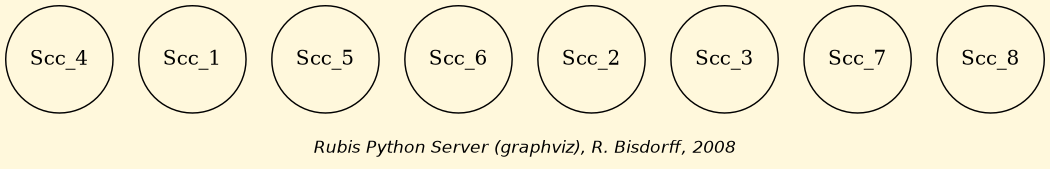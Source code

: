 digraph G {
graph [ bgcolor = cornsilk, fontname = "Helvetica-Oblique",
 fontsize = 12,
 label = "\nRubis Python Server (graphviz), R. Bisdorff, 2008", size="7,7"];
n1 [shape = "circle", label = "Scc_4"];
n2 [shape = "circle", label = "Scc_1"];
n3 [shape = "circle", label = "Scc_5"];
n4 [shape = "circle", label = "Scc_6"];
n5 [shape = "circle", label = "Scc_2"];
n6 [shape = "circle", label = "Scc_3"];
n7 [shape = "circle", label = "Scc_7"];
n8 [shape = "circle", label = "Scc_8"];
}
